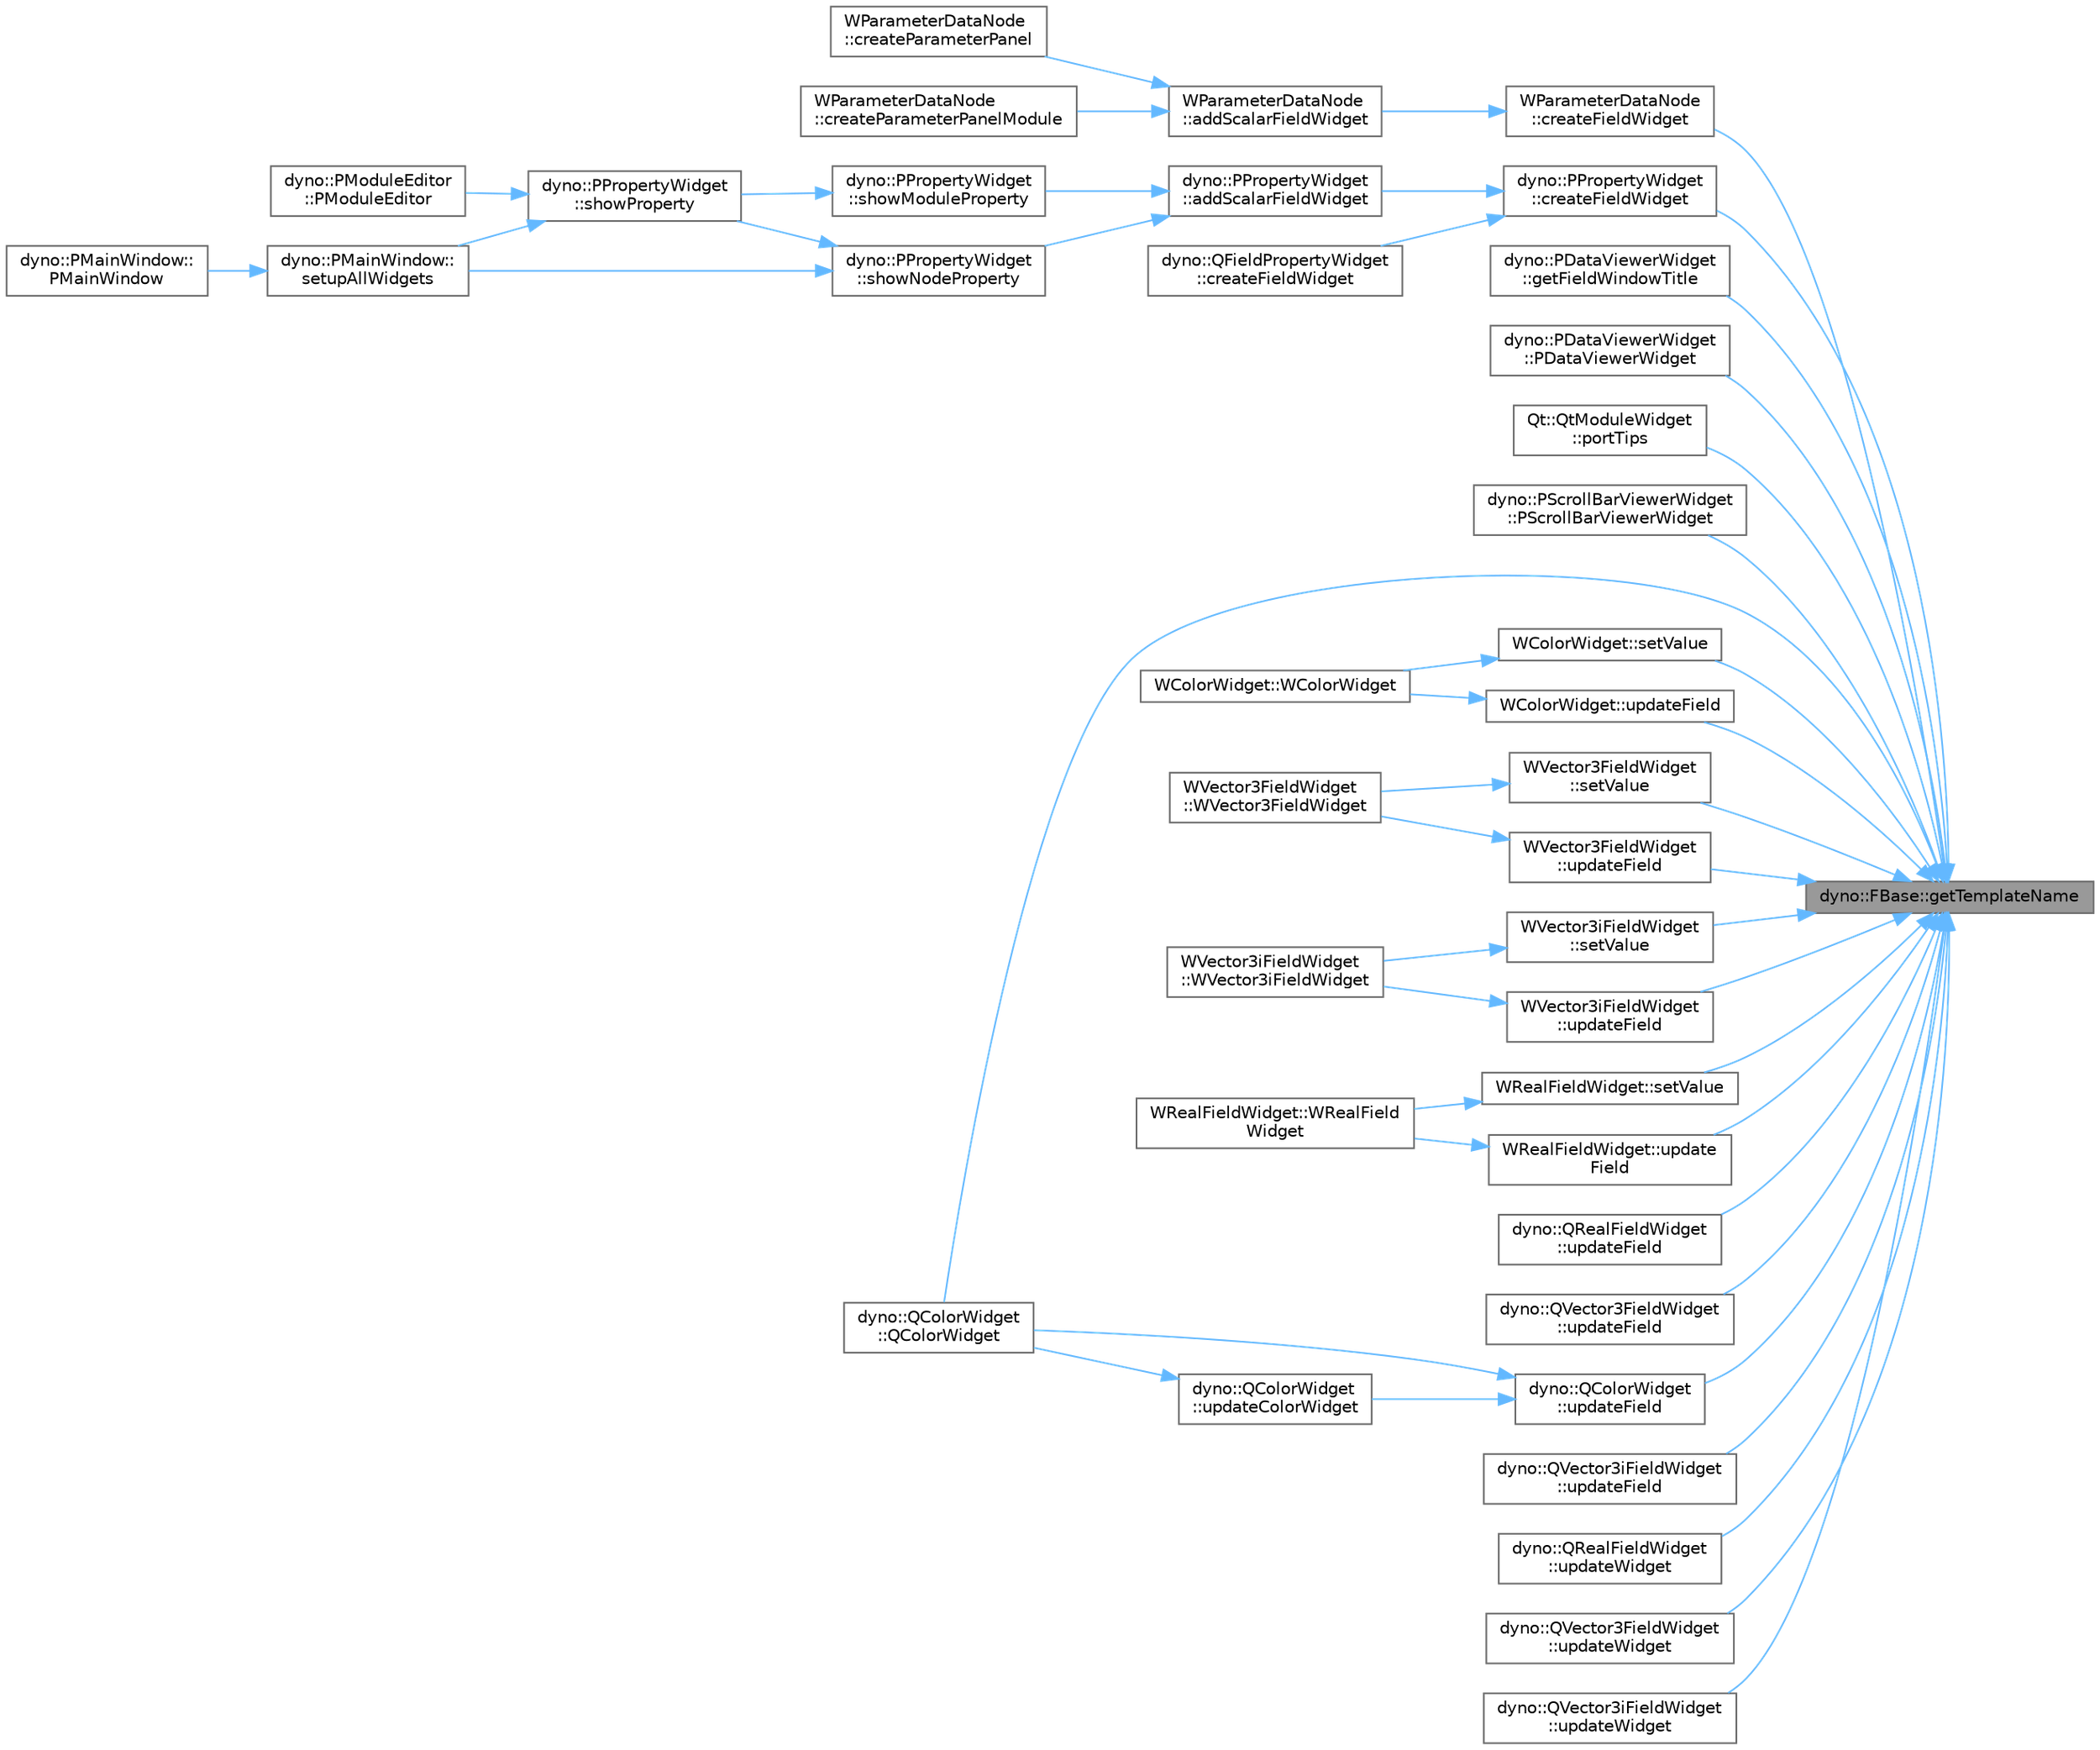 digraph "dyno::FBase::getTemplateName"
{
 // LATEX_PDF_SIZE
  bgcolor="transparent";
  edge [fontname=Helvetica,fontsize=10,labelfontname=Helvetica,labelfontsize=10];
  node [fontname=Helvetica,fontsize=10,shape=box,height=0.2,width=0.4];
  rankdir="RL";
  Node1 [id="Node000001",label="dyno::FBase::getTemplateName",height=0.2,width=0.4,color="gray40", fillcolor="grey60", style="filled", fontcolor="black",tooltip=" "];
  Node1 -> Node2 [id="edge1_Node000001_Node000002",dir="back",color="steelblue1",style="solid",tooltip=" "];
  Node2 [id="Node000002",label="WParameterDataNode\l::createFieldWidget",height=0.2,width=0.4,color="grey40", fillcolor="white", style="filled",URL="$class_w_parameter_data_node.html#afcbf1aafe6629f55e553b11bcd8e61f1",tooltip=" "];
  Node2 -> Node3 [id="edge2_Node000002_Node000003",dir="back",color="steelblue1",style="solid",tooltip=" "];
  Node3 [id="Node000003",label="WParameterDataNode\l::addScalarFieldWidget",height=0.2,width=0.4,color="grey40", fillcolor="white", style="filled",URL="$class_w_parameter_data_node.html#a4ad790d9788cd53d5aa4cd4ccaf60ef5",tooltip=" "];
  Node3 -> Node4 [id="edge3_Node000003_Node000004",dir="back",color="steelblue1",style="solid",tooltip=" "];
  Node4 [id="Node000004",label="WParameterDataNode\l::createParameterPanel",height=0.2,width=0.4,color="grey40", fillcolor="white", style="filled",URL="$class_w_parameter_data_node.html#a719a679820cb424f73e9c0be6d2adac6",tooltip=" "];
  Node3 -> Node5 [id="edge4_Node000003_Node000005",dir="back",color="steelblue1",style="solid",tooltip=" "];
  Node5 [id="Node000005",label="WParameterDataNode\l::createParameterPanelModule",height=0.2,width=0.4,color="grey40", fillcolor="white", style="filled",URL="$class_w_parameter_data_node.html#abf92988407598e7d406edc9f7c6a22e3",tooltip=" "];
  Node1 -> Node6 [id="edge5_Node000001_Node000006",dir="back",color="steelblue1",style="solid",tooltip=" "];
  Node6 [id="Node000006",label="dyno::PPropertyWidget\l::createFieldWidget",height=0.2,width=0.4,color="grey40", fillcolor="white", style="filled",URL="$classdyno_1_1_p_property_widget.html#a863b6454d83b99642dab523d4a8cc6c3",tooltip=" "];
  Node6 -> Node7 [id="edge6_Node000006_Node000007",dir="back",color="steelblue1",style="solid",tooltip=" "];
  Node7 [id="Node000007",label="dyno::PPropertyWidget\l::addScalarFieldWidget",height=0.2,width=0.4,color="grey40", fillcolor="white", style="filled",URL="$classdyno_1_1_p_property_widget.html#acd088d209386cb84d9a6540507de9228",tooltip=" "];
  Node7 -> Node8 [id="edge7_Node000007_Node000008",dir="back",color="steelblue1",style="solid",tooltip=" "];
  Node8 [id="Node000008",label="dyno::PPropertyWidget\l::showModuleProperty",height=0.2,width=0.4,color="grey40", fillcolor="white", style="filled",URL="$classdyno_1_1_p_property_widget.html#a24ab7e6691eac5b1f620eef9ed66273e",tooltip=" "];
  Node8 -> Node9 [id="edge8_Node000008_Node000009",dir="back",color="steelblue1",style="solid",tooltip=" "];
  Node9 [id="Node000009",label="dyno::PPropertyWidget\l::showProperty",height=0.2,width=0.4,color="grey40", fillcolor="white", style="filled",URL="$classdyno_1_1_p_property_widget.html#a0281bbdcdc49deb5b7b2d5ed25f770da",tooltip=" "];
  Node9 -> Node10 [id="edge9_Node000009_Node000010",dir="back",color="steelblue1",style="solid",tooltip=" "];
  Node10 [id="Node000010",label="dyno::PModuleEditor\l::PModuleEditor",height=0.2,width=0.4,color="grey40", fillcolor="white", style="filled",URL="$classdyno_1_1_p_module_editor.html#a697c5a914c0c2407c5f24551ad5c47d1",tooltip=" "];
  Node9 -> Node11 [id="edge10_Node000009_Node000011",dir="back",color="steelblue1",style="solid",tooltip=" "];
  Node11 [id="Node000011",label="dyno::PMainWindow::\lsetupAllWidgets",height=0.2,width=0.4,color="grey40", fillcolor="white", style="filled",URL="$classdyno_1_1_p_main_window.html#ae6cab3b2d7262f7c6e8d0db355151c18",tooltip=" "];
  Node11 -> Node12 [id="edge11_Node000011_Node000012",dir="back",color="steelblue1",style="solid",tooltip=" "];
  Node12 [id="Node000012",label="dyno::PMainWindow::\lPMainWindow",height=0.2,width=0.4,color="grey40", fillcolor="white", style="filled",URL="$classdyno_1_1_p_main_window.html#a55a1afe7cc3865eb78d59d769ac2d13a",tooltip=" "];
  Node7 -> Node13 [id="edge12_Node000007_Node000013",dir="back",color="steelblue1",style="solid",tooltip=" "];
  Node13 [id="Node000013",label="dyno::PPropertyWidget\l::showNodeProperty",height=0.2,width=0.4,color="grey40", fillcolor="white", style="filled",URL="$classdyno_1_1_p_property_widget.html#a9b6c7d8c1385a2d3a4c0f26681a870c6",tooltip=" "];
  Node13 -> Node11 [id="edge13_Node000013_Node000011",dir="back",color="steelblue1",style="solid",tooltip=" "];
  Node13 -> Node9 [id="edge14_Node000013_Node000009",dir="back",color="steelblue1",style="solid",tooltip=" "];
  Node6 -> Node14 [id="edge15_Node000006_Node000014",dir="back",color="steelblue1",style="solid",tooltip=" "];
  Node14 [id="Node000014",label="dyno::QFieldPropertyWidget\l::createFieldWidget",height=0.2,width=0.4,color="grey40", fillcolor="white", style="filled",URL="$classdyno_1_1_q_field_property_widget.html#a9c69595bb82d5eb9fdf6d6d2a00b7c22",tooltip=" "];
  Node1 -> Node15 [id="edge16_Node000001_Node000015",dir="back",color="steelblue1",style="solid",tooltip=" "];
  Node15 [id="Node000015",label="dyno::PDataViewerWidget\l::getFieldWindowTitle",height=0.2,width=0.4,color="grey40", fillcolor="white", style="filled",URL="$classdyno_1_1_p_data_viewer_widget.html#a432a03c20709a01c4b4fcc31c815b631",tooltip=" "];
  Node1 -> Node16 [id="edge17_Node000001_Node000016",dir="back",color="steelblue1",style="solid",tooltip=" "];
  Node16 [id="Node000016",label="dyno::PDataViewerWidget\l::PDataViewerWidget",height=0.2,width=0.4,color="grey40", fillcolor="white", style="filled",URL="$classdyno_1_1_p_data_viewer_widget.html#a68e781c2ac57c692d4dd7a12c1e04b55",tooltip=" "];
  Node1 -> Node17 [id="edge18_Node000001_Node000017",dir="back",color="steelblue1",style="solid",tooltip=" "];
  Node17 [id="Node000017",label="Qt::QtModuleWidget\l::portTips",height=0.2,width=0.4,color="grey40", fillcolor="white", style="filled",URL="$class_qt_1_1_qt_module_widget.html#a382c3bbff5d3d3ced283f226b3a39949",tooltip=" "];
  Node1 -> Node18 [id="edge19_Node000001_Node000018",dir="back",color="steelblue1",style="solid",tooltip=" "];
  Node18 [id="Node000018",label="dyno::PScrollBarViewerWidget\l::PScrollBarViewerWidget",height=0.2,width=0.4,color="grey40", fillcolor="white", style="filled",URL="$classdyno_1_1_p_scroll_bar_viewer_widget.html#a7c355819ca3507b26eb105fffe2caaa6",tooltip=" "];
  Node1 -> Node19 [id="edge20_Node000001_Node000019",dir="back",color="steelblue1",style="solid",tooltip=" "];
  Node19 [id="Node000019",label="dyno::QColorWidget\l::QColorWidget",height=0.2,width=0.4,color="grey40", fillcolor="white", style="filled",URL="$classdyno_1_1_q_color_widget.html#a08be8c6a33f48c0e348d408387146793",tooltip=" "];
  Node1 -> Node20 [id="edge21_Node000001_Node000020",dir="back",color="steelblue1",style="solid",tooltip=" "];
  Node20 [id="Node000020",label="WColorWidget::setValue",height=0.2,width=0.4,color="grey40", fillcolor="white", style="filled",URL="$class_w_color_widget.html#a2670a3b180269177466410acec0d9a49",tooltip=" "];
  Node20 -> Node21 [id="edge22_Node000020_Node000021",dir="back",color="steelblue1",style="solid",tooltip=" "];
  Node21 [id="Node000021",label="WColorWidget::WColorWidget",height=0.2,width=0.4,color="grey40", fillcolor="white", style="filled",URL="$class_w_color_widget.html#a183e50b0e01caa5b6a5d1999fe95721f",tooltip=" "];
  Node1 -> Node22 [id="edge23_Node000001_Node000022",dir="back",color="steelblue1",style="solid",tooltip=" "];
  Node22 [id="Node000022",label="WVector3FieldWidget\l::setValue",height=0.2,width=0.4,color="grey40", fillcolor="white", style="filled",URL="$class_w_vector3_field_widget.html#a4abc17c920aca7477c3040b047a6a3c6",tooltip=" "];
  Node22 -> Node23 [id="edge24_Node000022_Node000023",dir="back",color="steelblue1",style="solid",tooltip=" "];
  Node23 [id="Node000023",label="WVector3FieldWidget\l::WVector3FieldWidget",height=0.2,width=0.4,color="grey40", fillcolor="white", style="filled",URL="$class_w_vector3_field_widget.html#af97aa38d915e9507dc6d03ce2567974d",tooltip=" "];
  Node1 -> Node24 [id="edge25_Node000001_Node000024",dir="back",color="steelblue1",style="solid",tooltip=" "];
  Node24 [id="Node000024",label="WVector3iFieldWidget\l::setValue",height=0.2,width=0.4,color="grey40", fillcolor="white", style="filled",URL="$class_w_vector3i_field_widget.html#a126d639e1314712b7a1775ad3a948bfa",tooltip=" "];
  Node24 -> Node25 [id="edge26_Node000024_Node000025",dir="back",color="steelblue1",style="solid",tooltip=" "];
  Node25 [id="Node000025",label="WVector3iFieldWidget\l::WVector3iFieldWidget",height=0.2,width=0.4,color="grey40", fillcolor="white", style="filled",URL="$class_w_vector3i_field_widget.html#a4adcddee50abfb1cf3d30c92be738686",tooltip=" "];
  Node1 -> Node26 [id="edge27_Node000001_Node000026",dir="back",color="steelblue1",style="solid",tooltip=" "];
  Node26 [id="Node000026",label="WRealFieldWidget::setValue",height=0.2,width=0.4,color="grey40", fillcolor="white", style="filled",URL="$class_w_real_field_widget.html#a251a5cec9273466aea2905b070af4c34",tooltip=" "];
  Node26 -> Node27 [id="edge28_Node000026_Node000027",dir="back",color="steelblue1",style="solid",tooltip=" "];
  Node27 [id="Node000027",label="WRealFieldWidget::WRealField\lWidget",height=0.2,width=0.4,color="grey40", fillcolor="white", style="filled",URL="$class_w_real_field_widget.html#aea177f631ea3fdca2289f3fc283342e9",tooltip=" "];
  Node1 -> Node28 [id="edge29_Node000001_Node000028",dir="back",color="steelblue1",style="solid",tooltip=" "];
  Node28 [id="Node000028",label="WColorWidget::updateField",height=0.2,width=0.4,color="grey40", fillcolor="white", style="filled",URL="$class_w_color_widget.html#a4578c213df3db107a74bb48e7e7ddaa5",tooltip=" "];
  Node28 -> Node21 [id="edge30_Node000028_Node000021",dir="back",color="steelblue1",style="solid",tooltip=" "];
  Node1 -> Node29 [id="edge31_Node000001_Node000029",dir="back",color="steelblue1",style="solid",tooltip=" "];
  Node29 [id="Node000029",label="WRealFieldWidget::update\lField",height=0.2,width=0.4,color="grey40", fillcolor="white", style="filled",URL="$class_w_real_field_widget.html#a97466e83a9fbe8095c77e79f1b933b7c",tooltip=" "];
  Node29 -> Node27 [id="edge32_Node000029_Node000027",dir="back",color="steelblue1",style="solid",tooltip=" "];
  Node1 -> Node30 [id="edge33_Node000001_Node000030",dir="back",color="steelblue1",style="solid",tooltip=" "];
  Node30 [id="Node000030",label="WVector3FieldWidget\l::updateField",height=0.2,width=0.4,color="grey40", fillcolor="white", style="filled",URL="$class_w_vector3_field_widget.html#a7a77317a5743cc7a41d80e6ed2301530",tooltip=" "];
  Node30 -> Node23 [id="edge34_Node000030_Node000023",dir="back",color="steelblue1",style="solid",tooltip=" "];
  Node1 -> Node31 [id="edge35_Node000001_Node000031",dir="back",color="steelblue1",style="solid",tooltip=" "];
  Node31 [id="Node000031",label="WVector3iFieldWidget\l::updateField",height=0.2,width=0.4,color="grey40", fillcolor="white", style="filled",URL="$class_w_vector3i_field_widget.html#ac87e1be2baa4825b52c0eb7d1f0c58b8",tooltip=" "];
  Node31 -> Node25 [id="edge36_Node000031_Node000025",dir="back",color="steelblue1",style="solid",tooltip=" "];
  Node1 -> Node32 [id="edge37_Node000001_Node000032",dir="back",color="steelblue1",style="solid",tooltip=" "];
  Node32 [id="Node000032",label="dyno::QRealFieldWidget\l::updateField",height=0.2,width=0.4,color="grey40", fillcolor="white", style="filled",URL="$classdyno_1_1_q_real_field_widget.html#ab204e00f4063cc18030dc449edafe1f4",tooltip=" "];
  Node1 -> Node33 [id="edge38_Node000001_Node000033",dir="back",color="steelblue1",style="solid",tooltip=" "];
  Node33 [id="Node000033",label="dyno::QVector3FieldWidget\l::updateField",height=0.2,width=0.4,color="grey40", fillcolor="white", style="filled",URL="$classdyno_1_1_q_vector3_field_widget.html#abecbc393022b1758cdb7756e4313a8ca",tooltip=" "];
  Node1 -> Node34 [id="edge39_Node000001_Node000034",dir="back",color="steelblue1",style="solid",tooltip=" "];
  Node34 [id="Node000034",label="dyno::QColorWidget\l::updateField",height=0.2,width=0.4,color="grey40", fillcolor="white", style="filled",URL="$classdyno_1_1_q_color_widget.html#a860a3b84d0fc7b9499c0d3cbba4fda20",tooltip=" "];
  Node34 -> Node19 [id="edge40_Node000034_Node000019",dir="back",color="steelblue1",style="solid",tooltip=" "];
  Node34 -> Node35 [id="edge41_Node000034_Node000035",dir="back",color="steelblue1",style="solid",tooltip=" "];
  Node35 [id="Node000035",label="dyno::QColorWidget\l::updateColorWidget",height=0.2,width=0.4,color="grey40", fillcolor="white", style="filled",URL="$classdyno_1_1_q_color_widget.html#ab6b596a00dde58547bfcd8d5193e339a",tooltip=" "];
  Node35 -> Node19 [id="edge42_Node000035_Node000019",dir="back",color="steelblue1",style="solid",tooltip=" "];
  Node1 -> Node36 [id="edge43_Node000001_Node000036",dir="back",color="steelblue1",style="solid",tooltip=" "];
  Node36 [id="Node000036",label="dyno::QVector3iFieldWidget\l::updateField",height=0.2,width=0.4,color="grey40", fillcolor="white", style="filled",URL="$classdyno_1_1_q_vector3i_field_widget.html#a50acb58bb132336f48c264b79c07e727",tooltip=" "];
  Node1 -> Node37 [id="edge44_Node000001_Node000037",dir="back",color="steelblue1",style="solid",tooltip=" "];
  Node37 [id="Node000037",label="dyno::QRealFieldWidget\l::updateWidget",height=0.2,width=0.4,color="grey40", fillcolor="white", style="filled",URL="$classdyno_1_1_q_real_field_widget.html#a9fd2f6a6432b46aecb77d00b4656d44c",tooltip=" "];
  Node1 -> Node38 [id="edge45_Node000001_Node000038",dir="back",color="steelblue1",style="solid",tooltip=" "];
  Node38 [id="Node000038",label="dyno::QVector3FieldWidget\l::updateWidget",height=0.2,width=0.4,color="grey40", fillcolor="white", style="filled",URL="$classdyno_1_1_q_vector3_field_widget.html#afac363130830ce245eadaf681c367aa1",tooltip=" "];
  Node1 -> Node39 [id="edge46_Node000001_Node000039",dir="back",color="steelblue1",style="solid",tooltip=" "];
  Node39 [id="Node000039",label="dyno::QVector3iFieldWidget\l::updateWidget",height=0.2,width=0.4,color="grey40", fillcolor="white", style="filled",URL="$classdyno_1_1_q_vector3i_field_widget.html#a13ca533fe45c18230c7a267ecc3fe43c",tooltip=" "];
}
